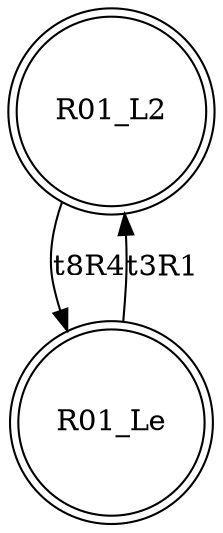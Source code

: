 digraph "SCdebug/3" {
node [shape=doublecircle]; R01_L2 ;
node [shape=doublecircle]; R01_Le ;
R01_L2 -> R01_Le [label=t8R4]
R01_Le -> R01_L2 [label=t3R1]
}